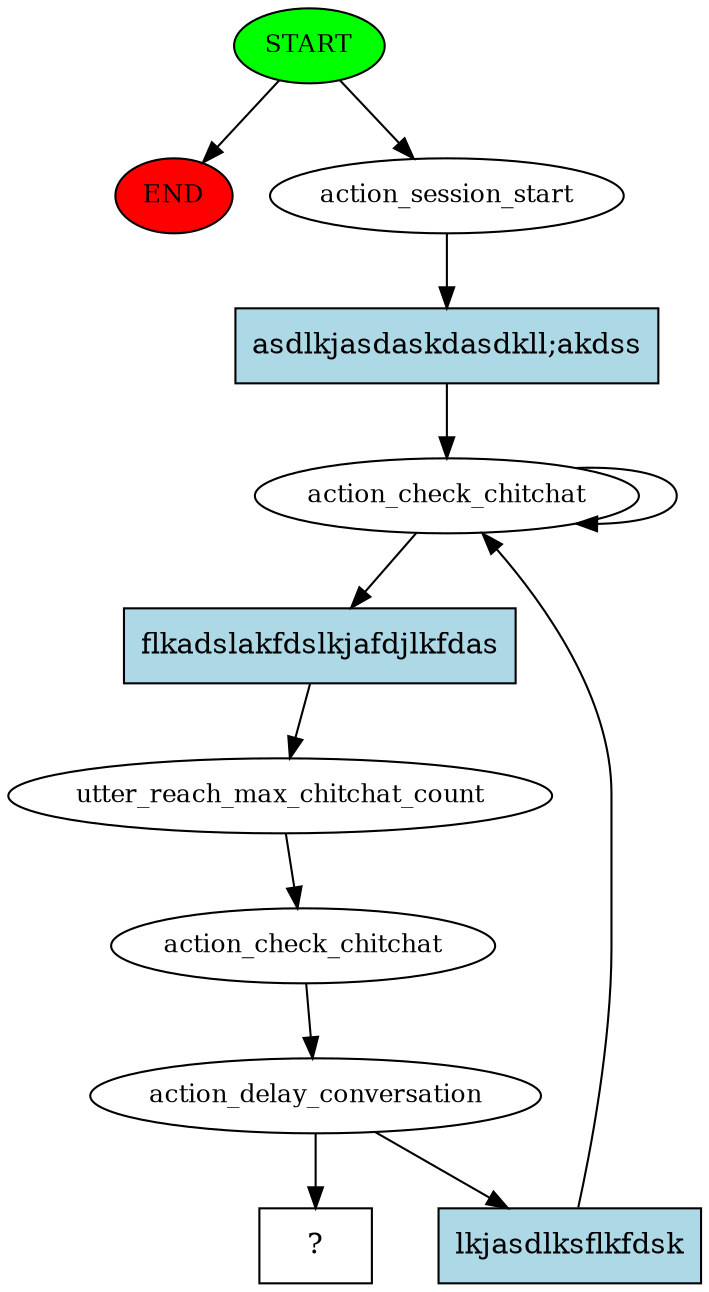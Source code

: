 digraph  {
0 [class="start active", fillcolor=green, fontsize=12, label=START, style=filled];
"-1" [class=end, fillcolor=red, fontsize=12, label=END, style=filled];
1 [class=active, fontsize=12, label=action_session_start];
2 [class=active, fontsize=12, label=action_check_chitchat];
5 [class=active, fontsize=12, label=utter_reach_max_chitchat_count];
6 [class=active, fontsize=12, label=action_check_chitchat];
7 [class=active, fontsize=12, label=action_delay_conversation];
13 [class="intent dashed active", label="  ?  ", shape=rect];
14 [class="intent active", fillcolor=lightblue, label="asdlkjasdaskdasdkll;akdss", shape=rect, style=filled];
15 [class="intent active", fillcolor=lightblue, label=flkadslakfdslkjafdjlkfdas, shape=rect, style=filled];
16 [class="intent active", fillcolor=lightblue, label=lkjasdlksflkfdsk, shape=rect, style=filled];
0 -> "-1"  [class="", key=NONE, label=""];
0 -> 1  [class=active, key=NONE, label=""];
1 -> 14  [class=active, key=0];
2 -> 2  [class=active, key=NONE, label=""];
2 -> 15  [class=active, key=0];
5 -> 6  [class=active, key=NONE, label=""];
6 -> 7  [class=active, key=NONE, label=""];
7 -> 13  [class=active, key=NONE, label=""];
7 -> 16  [class=active, key=0];
14 -> 2  [class=active, key=0];
15 -> 5  [class=active, key=0];
16 -> 2  [class=active, key=0];
}

